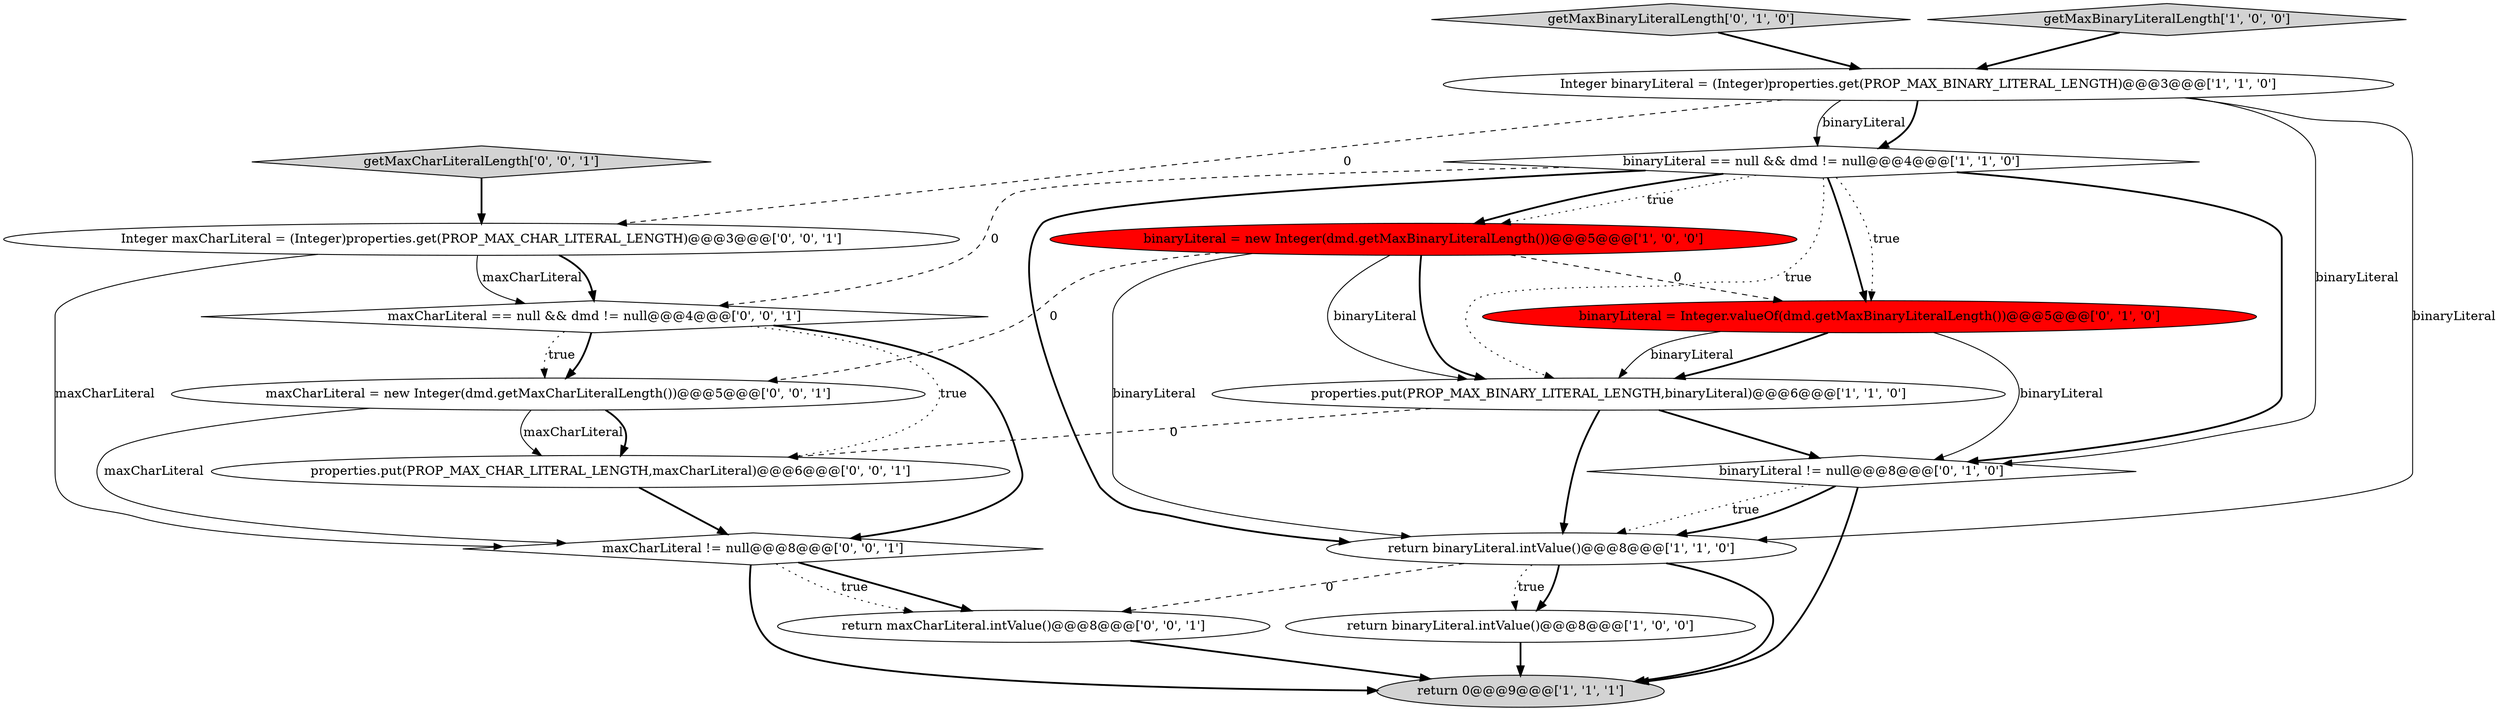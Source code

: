 digraph {
5 [style = filled, label = "binaryLiteral == null && dmd != null@@@4@@@['1', '1', '0']", fillcolor = white, shape = diamond image = "AAA0AAABBB1BBB"];
17 [style = filled, label = "properties.put(PROP_MAX_CHAR_LITERAL_LENGTH,maxCharLiteral)@@@6@@@['0', '0', '1']", fillcolor = white, shape = ellipse image = "AAA0AAABBB3BBB"];
15 [style = filled, label = "maxCharLiteral = new Integer(dmd.getMaxCharLiteralLength())@@@5@@@['0', '0', '1']", fillcolor = white, shape = ellipse image = "AAA0AAABBB3BBB"];
13 [style = filled, label = "Integer maxCharLiteral = (Integer)properties.get(PROP_MAX_CHAR_LITERAL_LENGTH)@@@3@@@['0', '0', '1']", fillcolor = white, shape = ellipse image = "AAA0AAABBB3BBB"];
10 [style = filled, label = "binaryLiteral = Integer.valueOf(dmd.getMaxBinaryLiteralLength())@@@5@@@['0', '1', '0']", fillcolor = red, shape = ellipse image = "AAA1AAABBB2BBB"];
6 [style = filled, label = "return 0@@@9@@@['1', '1', '1']", fillcolor = lightgray, shape = ellipse image = "AAA0AAABBB1BBB"];
14 [style = filled, label = "maxCharLiteral != null@@@8@@@['0', '0', '1']", fillcolor = white, shape = diamond image = "AAA0AAABBB3BBB"];
11 [style = filled, label = "getMaxCharLiteralLength['0', '0', '1']", fillcolor = lightgray, shape = diamond image = "AAA0AAABBB3BBB"];
4 [style = filled, label = "return binaryLiteral.intValue()@@@8@@@['1', '1', '0']", fillcolor = white, shape = ellipse image = "AAA0AAABBB1BBB"];
2 [style = filled, label = "return binaryLiteral.intValue()@@@8@@@['1', '0', '0']", fillcolor = white, shape = ellipse image = "AAA0AAABBB1BBB"];
0 [style = filled, label = "binaryLiteral = new Integer(dmd.getMaxBinaryLiteralLength())@@@5@@@['1', '0', '0']", fillcolor = red, shape = ellipse image = "AAA1AAABBB1BBB"];
7 [style = filled, label = "Integer binaryLiteral = (Integer)properties.get(PROP_MAX_BINARY_LITERAL_LENGTH)@@@3@@@['1', '1', '0']", fillcolor = white, shape = ellipse image = "AAA0AAABBB1BBB"];
16 [style = filled, label = "return maxCharLiteral.intValue()@@@8@@@['0', '0', '1']", fillcolor = white, shape = ellipse image = "AAA0AAABBB3BBB"];
8 [style = filled, label = "binaryLiteral != null@@@8@@@['0', '1', '0']", fillcolor = white, shape = diamond image = "AAA0AAABBB2BBB"];
12 [style = filled, label = "maxCharLiteral == null && dmd != null@@@4@@@['0', '0', '1']", fillcolor = white, shape = diamond image = "AAA0AAABBB3BBB"];
3 [style = filled, label = "properties.put(PROP_MAX_BINARY_LITERAL_LENGTH,binaryLiteral)@@@6@@@['1', '1', '0']", fillcolor = white, shape = ellipse image = "AAA0AAABBB1BBB"];
9 [style = filled, label = "getMaxBinaryLiteralLength['0', '1', '0']", fillcolor = lightgray, shape = diamond image = "AAA0AAABBB2BBB"];
1 [style = filled, label = "getMaxBinaryLiteralLength['1', '0', '0']", fillcolor = lightgray, shape = diamond image = "AAA0AAABBB1BBB"];
7->4 [style = solid, label="binaryLiteral"];
15->17 [style = solid, label="maxCharLiteral"];
0->3 [style = bold, label=""];
5->10 [style = bold, label=""];
5->8 [style = bold, label=""];
14->16 [style = bold, label=""];
12->17 [style = dotted, label="true"];
5->12 [style = dashed, label="0"];
3->17 [style = dashed, label="0"];
4->16 [style = dashed, label="0"];
13->12 [style = solid, label="maxCharLiteral"];
4->6 [style = bold, label=""];
2->6 [style = bold, label=""];
5->10 [style = dotted, label="true"];
16->6 [style = bold, label=""];
15->14 [style = solid, label="maxCharLiteral"];
12->15 [style = bold, label=""];
12->15 [style = dotted, label="true"];
0->15 [style = dashed, label="0"];
7->5 [style = solid, label="binaryLiteral"];
10->3 [style = bold, label=""];
8->6 [style = bold, label=""];
4->2 [style = bold, label=""];
5->0 [style = dotted, label="true"];
5->3 [style = dotted, label="true"];
9->7 [style = bold, label=""];
3->4 [style = bold, label=""];
1->7 [style = bold, label=""];
8->4 [style = dotted, label="true"];
0->10 [style = dashed, label="0"];
14->16 [style = dotted, label="true"];
15->17 [style = bold, label=""];
7->5 [style = bold, label=""];
13->12 [style = bold, label=""];
5->0 [style = bold, label=""];
17->14 [style = bold, label=""];
0->4 [style = solid, label="binaryLiteral"];
3->8 [style = bold, label=""];
5->4 [style = bold, label=""];
11->13 [style = bold, label=""];
12->14 [style = bold, label=""];
7->13 [style = dashed, label="0"];
13->14 [style = solid, label="maxCharLiteral"];
10->8 [style = solid, label="binaryLiteral"];
0->3 [style = solid, label="binaryLiteral"];
8->4 [style = bold, label=""];
7->8 [style = solid, label="binaryLiteral"];
14->6 [style = bold, label=""];
4->2 [style = dotted, label="true"];
10->3 [style = solid, label="binaryLiteral"];
}
